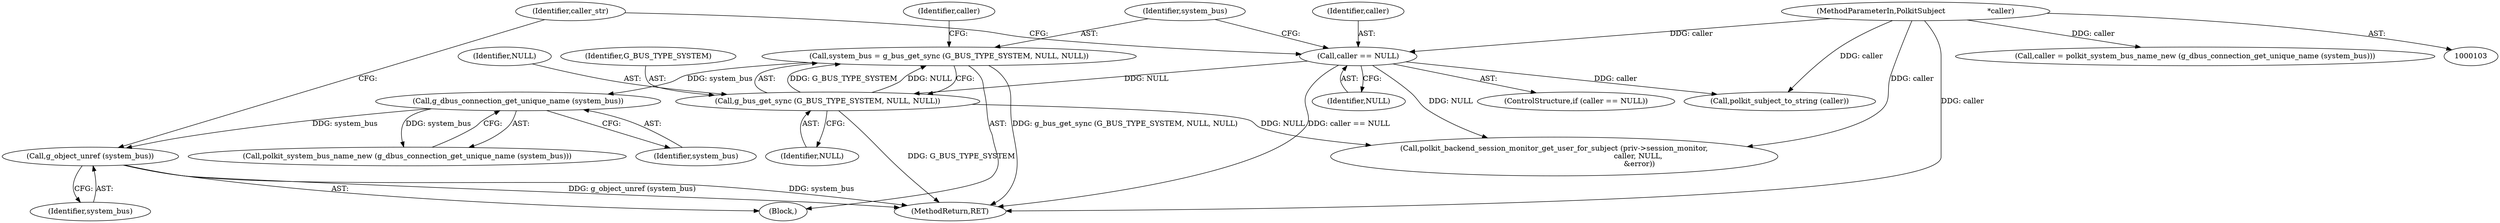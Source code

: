 digraph "0_polkit_bc7ffad53643a9c80231fc41f5582d6a8931c32c_0@pointer" {
"1000185" [label="(Call,g_object_unref (system_bus))"];
"1000183" [label="(Call,g_dbus_connection_get_unique_name (system_bus))"];
"1000174" [label="(Call,system_bus = g_bus_get_sync (G_BUS_TYPE_SYSTEM, NULL, NULL))"];
"1000176" [label="(Call,g_bus_get_sync (G_BUS_TYPE_SYSTEM, NULL, NULL))"];
"1000169" [label="(Call,caller == NULL)"];
"1000105" [label="(MethodParameterIn,PolkitSubject                  *caller)"];
"1000168" [label="(ControlStructure,if (caller == NULL))"];
"1000189" [label="(Call,polkit_subject_to_string (caller))"];
"1000185" [label="(Call,g_object_unref (system_bus))"];
"1000175" [label="(Identifier,system_bus)"];
"1000176" [label="(Call,g_bus_get_sync (G_BUS_TYPE_SYSTEM, NULL, NULL))"];
"1000182" [label="(Call,polkit_system_bus_name_new (g_dbus_connection_get_unique_name (system_bus)))"];
"1000169" [label="(Call,caller == NULL)"];
"1000179" [label="(Identifier,NULL)"];
"1000174" [label="(Call,system_bus = g_bus_get_sync (G_BUS_TYPE_SYSTEM, NULL, NULL))"];
"1000171" [label="(Identifier,NULL)"];
"1000170" [label="(Identifier,caller)"];
"1000202" [label="(Call,polkit_backend_session_monitor_get_user_for_subject (priv->session_monitor,\n                                                                        caller, NULL,\n                                                                         &error))"];
"1000178" [label="(Identifier,NULL)"];
"1000181" [label="(Identifier,caller)"];
"1000180" [label="(Call,caller = polkit_system_bus_name_new (g_dbus_connection_get_unique_name (system_bus)))"];
"1000186" [label="(Identifier,system_bus)"];
"1000177" [label="(Identifier,G_BUS_TYPE_SYSTEM)"];
"1000319" [label="(MethodReturn,RET)"];
"1000105" [label="(MethodParameterIn,PolkitSubject                  *caller)"];
"1000184" [label="(Identifier,system_bus)"];
"1000183" [label="(Call,g_dbus_connection_get_unique_name (system_bus))"];
"1000188" [label="(Identifier,caller_str)"];
"1000172" [label="(Block,)"];
"1000185" -> "1000172"  [label="AST: "];
"1000185" -> "1000186"  [label="CFG: "];
"1000186" -> "1000185"  [label="AST: "];
"1000188" -> "1000185"  [label="CFG: "];
"1000185" -> "1000319"  [label="DDG: g_object_unref (system_bus)"];
"1000185" -> "1000319"  [label="DDG: system_bus"];
"1000183" -> "1000185"  [label="DDG: system_bus"];
"1000183" -> "1000182"  [label="AST: "];
"1000183" -> "1000184"  [label="CFG: "];
"1000184" -> "1000183"  [label="AST: "];
"1000182" -> "1000183"  [label="CFG: "];
"1000183" -> "1000182"  [label="DDG: system_bus"];
"1000174" -> "1000183"  [label="DDG: system_bus"];
"1000174" -> "1000172"  [label="AST: "];
"1000174" -> "1000176"  [label="CFG: "];
"1000175" -> "1000174"  [label="AST: "];
"1000176" -> "1000174"  [label="AST: "];
"1000181" -> "1000174"  [label="CFG: "];
"1000174" -> "1000319"  [label="DDG: g_bus_get_sync (G_BUS_TYPE_SYSTEM, NULL, NULL)"];
"1000176" -> "1000174"  [label="DDG: G_BUS_TYPE_SYSTEM"];
"1000176" -> "1000174"  [label="DDG: NULL"];
"1000176" -> "1000179"  [label="CFG: "];
"1000177" -> "1000176"  [label="AST: "];
"1000178" -> "1000176"  [label="AST: "];
"1000179" -> "1000176"  [label="AST: "];
"1000176" -> "1000319"  [label="DDG: G_BUS_TYPE_SYSTEM"];
"1000169" -> "1000176"  [label="DDG: NULL"];
"1000176" -> "1000202"  [label="DDG: NULL"];
"1000169" -> "1000168"  [label="AST: "];
"1000169" -> "1000171"  [label="CFG: "];
"1000170" -> "1000169"  [label="AST: "];
"1000171" -> "1000169"  [label="AST: "];
"1000175" -> "1000169"  [label="CFG: "];
"1000188" -> "1000169"  [label="CFG: "];
"1000169" -> "1000319"  [label="DDG: caller == NULL"];
"1000105" -> "1000169"  [label="DDG: caller"];
"1000169" -> "1000189"  [label="DDG: caller"];
"1000169" -> "1000202"  [label="DDG: NULL"];
"1000105" -> "1000103"  [label="AST: "];
"1000105" -> "1000319"  [label="DDG: caller"];
"1000105" -> "1000180"  [label="DDG: caller"];
"1000105" -> "1000189"  [label="DDG: caller"];
"1000105" -> "1000202"  [label="DDG: caller"];
}
